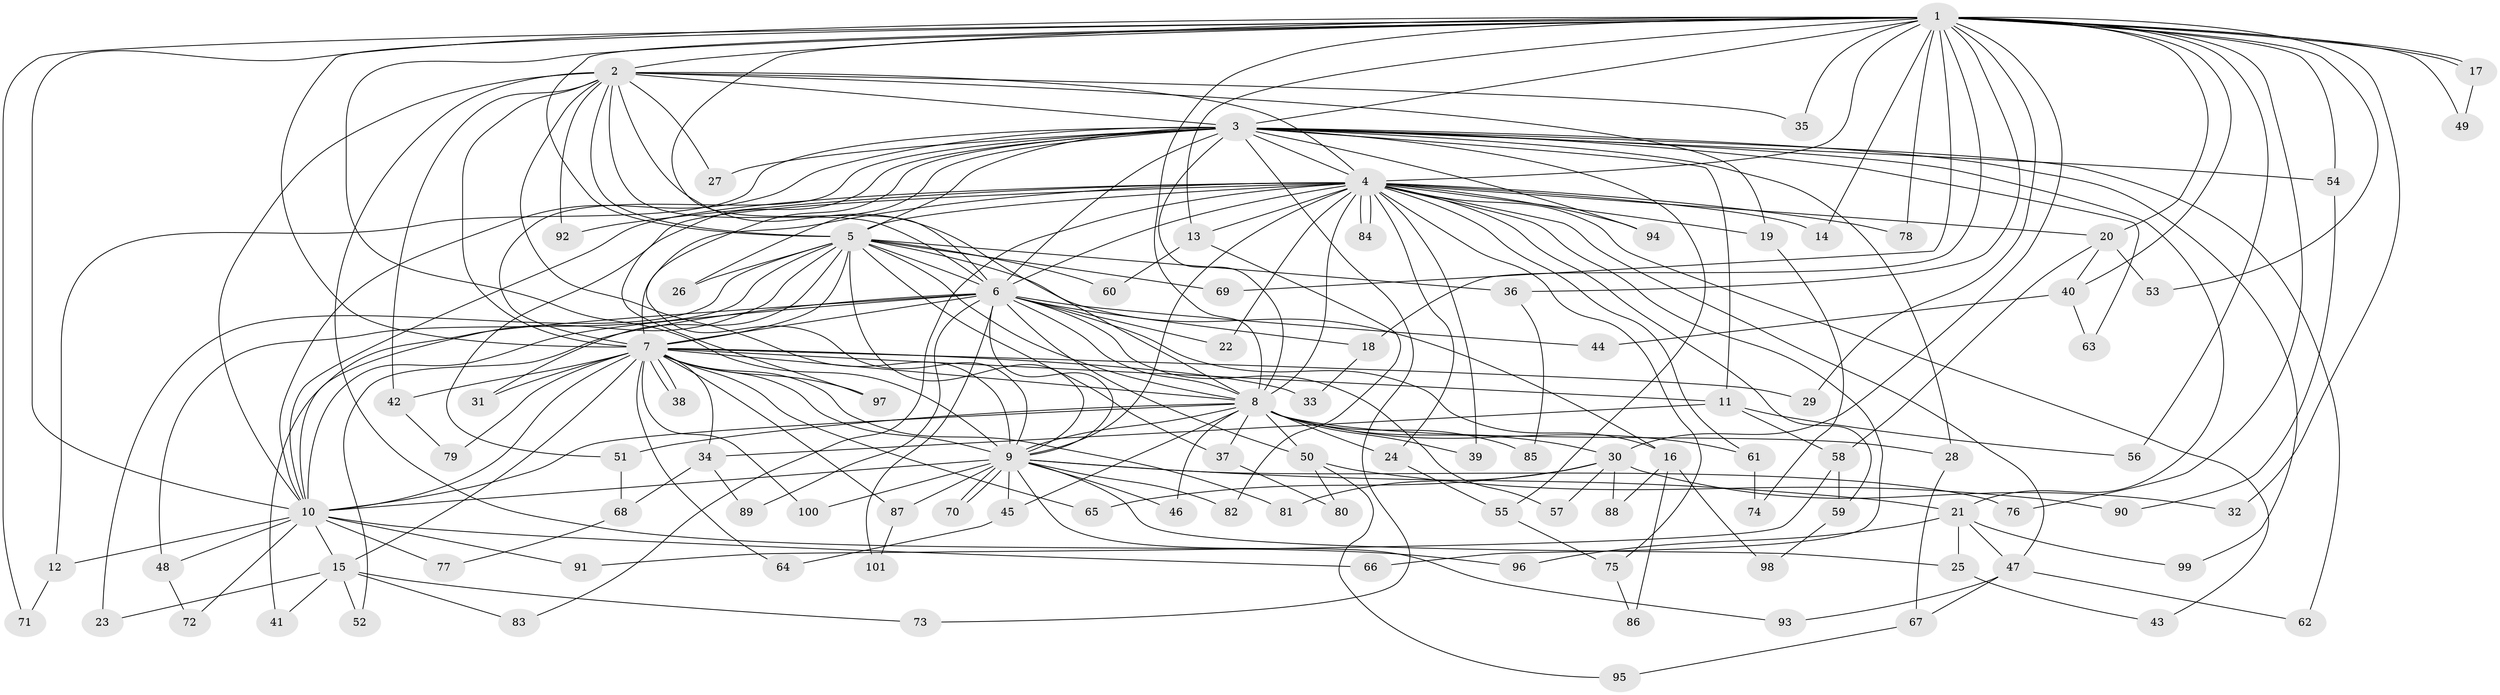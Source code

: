 // coarse degree distribution, {22: 0.01639344262295082, 2: 0.32786885245901637, 18: 0.01639344262295082, 13: 0.03278688524590164, 17: 0.03278688524590164, 21: 0.01639344262295082, 3: 0.2459016393442623, 1: 0.06557377049180328, 25: 0.01639344262295082, 4: 0.11475409836065574, 6: 0.01639344262295082, 5: 0.06557377049180328, 7: 0.01639344262295082, 24: 0.01639344262295082}
// Generated by graph-tools (version 1.1) at 2025/36/03/04/25 23:36:15]
// undirected, 101 vertices, 227 edges
graph export_dot {
  node [color=gray90,style=filled];
  1;
  2;
  3;
  4;
  5;
  6;
  7;
  8;
  9;
  10;
  11;
  12;
  13;
  14;
  15;
  16;
  17;
  18;
  19;
  20;
  21;
  22;
  23;
  24;
  25;
  26;
  27;
  28;
  29;
  30;
  31;
  32;
  33;
  34;
  35;
  36;
  37;
  38;
  39;
  40;
  41;
  42;
  43;
  44;
  45;
  46;
  47;
  48;
  49;
  50;
  51;
  52;
  53;
  54;
  55;
  56;
  57;
  58;
  59;
  60;
  61;
  62;
  63;
  64;
  65;
  66;
  67;
  68;
  69;
  70;
  71;
  72;
  73;
  74;
  75;
  76;
  77;
  78;
  79;
  80;
  81;
  82;
  83;
  84;
  85;
  86;
  87;
  88;
  89;
  90;
  91;
  92;
  93;
  94;
  95;
  96;
  97;
  98;
  99;
  100;
  101;
  1 -- 2;
  1 -- 3;
  1 -- 4;
  1 -- 5;
  1 -- 6;
  1 -- 7;
  1 -- 8;
  1 -- 9;
  1 -- 10;
  1 -- 13;
  1 -- 14;
  1 -- 17;
  1 -- 17;
  1 -- 18;
  1 -- 20;
  1 -- 29;
  1 -- 30;
  1 -- 32;
  1 -- 35;
  1 -- 36;
  1 -- 40;
  1 -- 49;
  1 -- 53;
  1 -- 54;
  1 -- 56;
  1 -- 69;
  1 -- 71;
  1 -- 76;
  1 -- 78;
  2 -- 3;
  2 -- 4;
  2 -- 5;
  2 -- 6;
  2 -- 7;
  2 -- 8;
  2 -- 9;
  2 -- 10;
  2 -- 19;
  2 -- 27;
  2 -- 35;
  2 -- 42;
  2 -- 92;
  2 -- 96;
  3 -- 4;
  3 -- 5;
  3 -- 6;
  3 -- 7;
  3 -- 8;
  3 -- 9;
  3 -- 10;
  3 -- 11;
  3 -- 12;
  3 -- 21;
  3 -- 26;
  3 -- 27;
  3 -- 28;
  3 -- 54;
  3 -- 55;
  3 -- 62;
  3 -- 63;
  3 -- 73;
  3 -- 94;
  3 -- 97;
  3 -- 99;
  4 -- 5;
  4 -- 6;
  4 -- 7;
  4 -- 8;
  4 -- 9;
  4 -- 10;
  4 -- 13;
  4 -- 14;
  4 -- 19;
  4 -- 20;
  4 -- 22;
  4 -- 24;
  4 -- 39;
  4 -- 43;
  4 -- 47;
  4 -- 51;
  4 -- 59;
  4 -- 61;
  4 -- 66;
  4 -- 75;
  4 -- 78;
  4 -- 83;
  4 -- 84;
  4 -- 84;
  4 -- 92;
  4 -- 94;
  5 -- 6;
  5 -- 7;
  5 -- 8;
  5 -- 9;
  5 -- 10;
  5 -- 16;
  5 -- 23;
  5 -- 26;
  5 -- 31;
  5 -- 36;
  5 -- 37;
  5 -- 48;
  5 -- 60;
  5 -- 69;
  6 -- 7;
  6 -- 8;
  6 -- 9;
  6 -- 10;
  6 -- 16;
  6 -- 18;
  6 -- 22;
  6 -- 41;
  6 -- 44;
  6 -- 50;
  6 -- 52;
  6 -- 57;
  6 -- 89;
  6 -- 101;
  7 -- 8;
  7 -- 9;
  7 -- 10;
  7 -- 11;
  7 -- 15;
  7 -- 29;
  7 -- 31;
  7 -- 33;
  7 -- 34;
  7 -- 38;
  7 -- 38;
  7 -- 42;
  7 -- 64;
  7 -- 65;
  7 -- 79;
  7 -- 81;
  7 -- 87;
  7 -- 97;
  7 -- 100;
  8 -- 9;
  8 -- 10;
  8 -- 24;
  8 -- 28;
  8 -- 30;
  8 -- 37;
  8 -- 39;
  8 -- 45;
  8 -- 46;
  8 -- 50;
  8 -- 51;
  8 -- 61;
  8 -- 85;
  9 -- 10;
  9 -- 21;
  9 -- 25;
  9 -- 45;
  9 -- 46;
  9 -- 70;
  9 -- 70;
  9 -- 76;
  9 -- 82;
  9 -- 87;
  9 -- 93;
  9 -- 100;
  10 -- 12;
  10 -- 15;
  10 -- 48;
  10 -- 66;
  10 -- 72;
  10 -- 77;
  10 -- 91;
  11 -- 34;
  11 -- 56;
  11 -- 58;
  12 -- 71;
  13 -- 60;
  13 -- 82;
  15 -- 23;
  15 -- 41;
  15 -- 52;
  15 -- 73;
  15 -- 83;
  16 -- 86;
  16 -- 88;
  16 -- 98;
  17 -- 49;
  18 -- 33;
  19 -- 74;
  20 -- 40;
  20 -- 53;
  20 -- 58;
  21 -- 25;
  21 -- 47;
  21 -- 96;
  21 -- 99;
  24 -- 55;
  25 -- 43;
  28 -- 67;
  30 -- 32;
  30 -- 57;
  30 -- 65;
  30 -- 81;
  30 -- 88;
  34 -- 68;
  34 -- 89;
  36 -- 85;
  37 -- 80;
  40 -- 44;
  40 -- 63;
  42 -- 79;
  45 -- 64;
  47 -- 62;
  47 -- 67;
  47 -- 93;
  48 -- 72;
  50 -- 80;
  50 -- 90;
  50 -- 95;
  51 -- 68;
  54 -- 90;
  55 -- 75;
  58 -- 59;
  58 -- 91;
  59 -- 98;
  61 -- 74;
  67 -- 95;
  68 -- 77;
  75 -- 86;
  87 -- 101;
}
